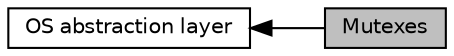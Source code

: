 digraph "Mutexes"
{
  edge [fontname="Helvetica",fontsize="10",labelfontname="Helvetica",labelfontsize="10"];
  node [fontname="Helvetica",fontsize="10",shape=box];
  rankdir=LR;
  Node1 [label="Mutexes",height=0.2,width=0.4,color="black", fillcolor="grey75", style="filled", fontcolor="black",tooltip=" "];
  Node2 [label="OS abstraction layer",height=0.2,width=0.4,color="black", fillcolor="white", style="filled",URL="$group__sys__os.html",tooltip=" "];
  Node2->Node1 [shape=plaintext, dir="back", style="solid"];
}
